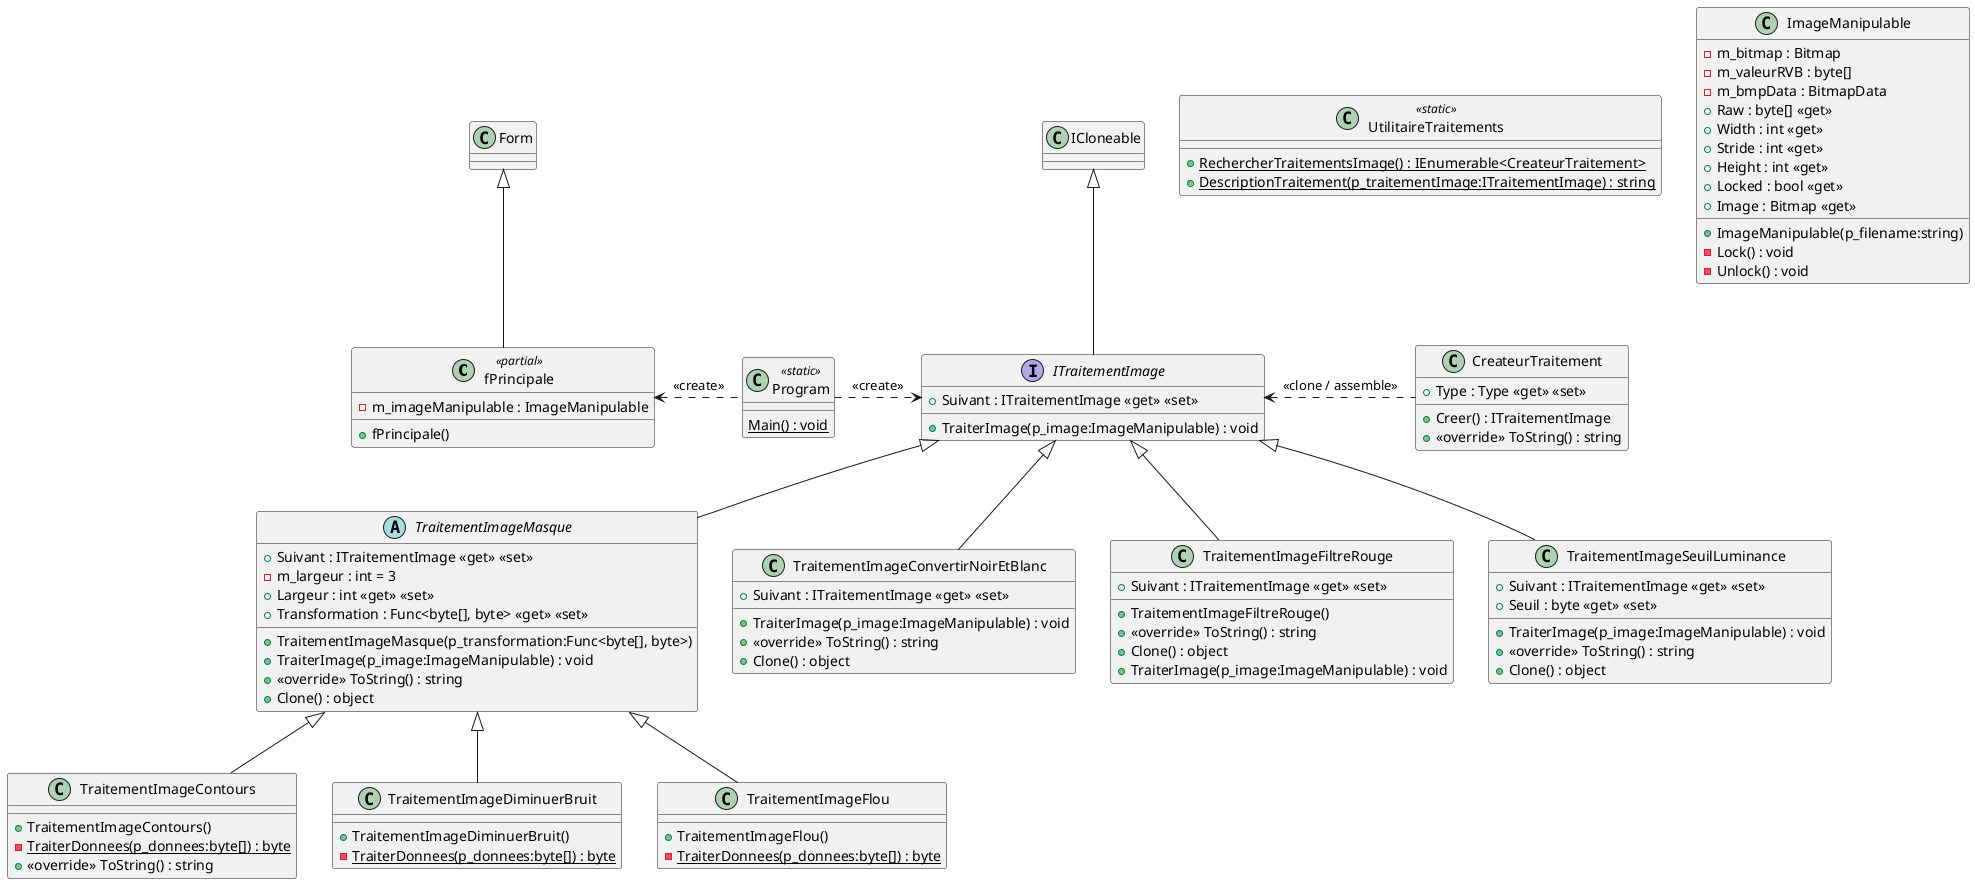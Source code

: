 @startuml DiagTraitements

class fPrincipale <<partial>> {
    - m_imageManipulable : ImageManipulable
    + fPrincipale()
}
Form <|-- fPrincipale

Program .left.> fPrincipale : <<create>>

class Program <<static>> {
    {static} Main() : void
}
class TraitementImageContours {
    + TraitementImageContours()
    - {static} TraiterDonnees(p_donnees:byte[]) : byte
    + <<override>> ToString() : string
}
TraitementImageMasque <|-- TraitementImageContours
class TraitementImageConvertirNoirEtBlanc {
    + Suivant : ITraitementImage <<get>> <<set>>
    + TraiterImage(p_image:ImageManipulable) : void
    + <<override>> ToString() : string
    + Clone() : object
}
ITraitementImage <|-- TraitementImageConvertirNoirEtBlanc
class TraitementImageDiminuerBruit {
    + TraitementImageDiminuerBruit()
    - {static} TraiterDonnees(p_donnees:byte[]) : byte
}
TraitementImageMasque <|-- TraitementImageDiminuerBruit
class TraitementImageFiltreRouge {
    + TraitementImageFiltreRouge()
    + Suivant : ITraitementImage <<get>> <<set>>
    + <<override>> ToString() : string
    + Clone() : object
    + TraiterImage(p_image:ImageManipulable) : void
}
ITraitementImage <|-- TraitementImageFiltreRouge
class TraitementImageFlou {
    + TraitementImageFlou()
    - {static} TraiterDonnees(p_donnees:byte[]) : byte
}
TraitementImageMasque <|-- TraitementImageFlou
abstract class TraitementImageMasque {
    + Suivant : ITraitementImage <<get>> <<set>>
    - m_largeur : int = 3
    + Largeur : int <<get>> <<set>>
    + Transformation : Func<byte[], byte> <<get>> <<set>>
    + TraitementImageMasque(p_transformation:Func<byte[], byte>)
    + TraiterImage(p_image:ImageManipulable) : void
    + <<override>> ToString() : string
    + Clone() : object
}
ITraitementImage <|-- TraitementImageMasque
class TraitementImageSeuilLuminance {
    + Suivant : ITraitementImage <<get>> <<set>>
    + Seuil : byte <<get>> <<set>>
    + TraiterImage(p_image:ImageManipulable) : void
    + <<override>> ToString() : string
    + Clone() : object
}
ITraitementImage <|-- TraitementImageSeuilLuminance
class UtilitaireTraitements <<static>> {
    + {static} RechercherTraitementsImage() : IEnumerable<CreateurTraitement>
    + {static} DescriptionTraitement(p_traitementImage:ITraitementImage) : string
}

class CreateurTraitement {
    + Type : Type <<get>> <<set>>
    + Creer() : ITraitementImage
    + <<override>> ToString() : string
}

CreateurTraitement .left.> ITraitementImage : <<clone / assemble>>
Program .right.> ITraitementImage : <<create>>

class ImageManipulable {
    - m_bitmap : Bitmap
    - m_valeurRVB : byte[]
    - m_bmpData : BitmapData
    + Raw : byte[] <<get>>
    + Width : int <<get>>
    + Stride : int <<get>>
    + Height : int <<get>>
    + ImageManipulable(p_filename:string)
    - Lock() : void
    + Locked : bool <<get>>
    - Unlock() : void
    + Image : Bitmap <<get>>
}

interface ITraitementImage {
    + TraiterImage(p_image:ImageManipulable) : void
    + Suivant : ITraitementImage <<get>> <<set>>
}

ICloneable <|-- ITraitementImage

@enduml
